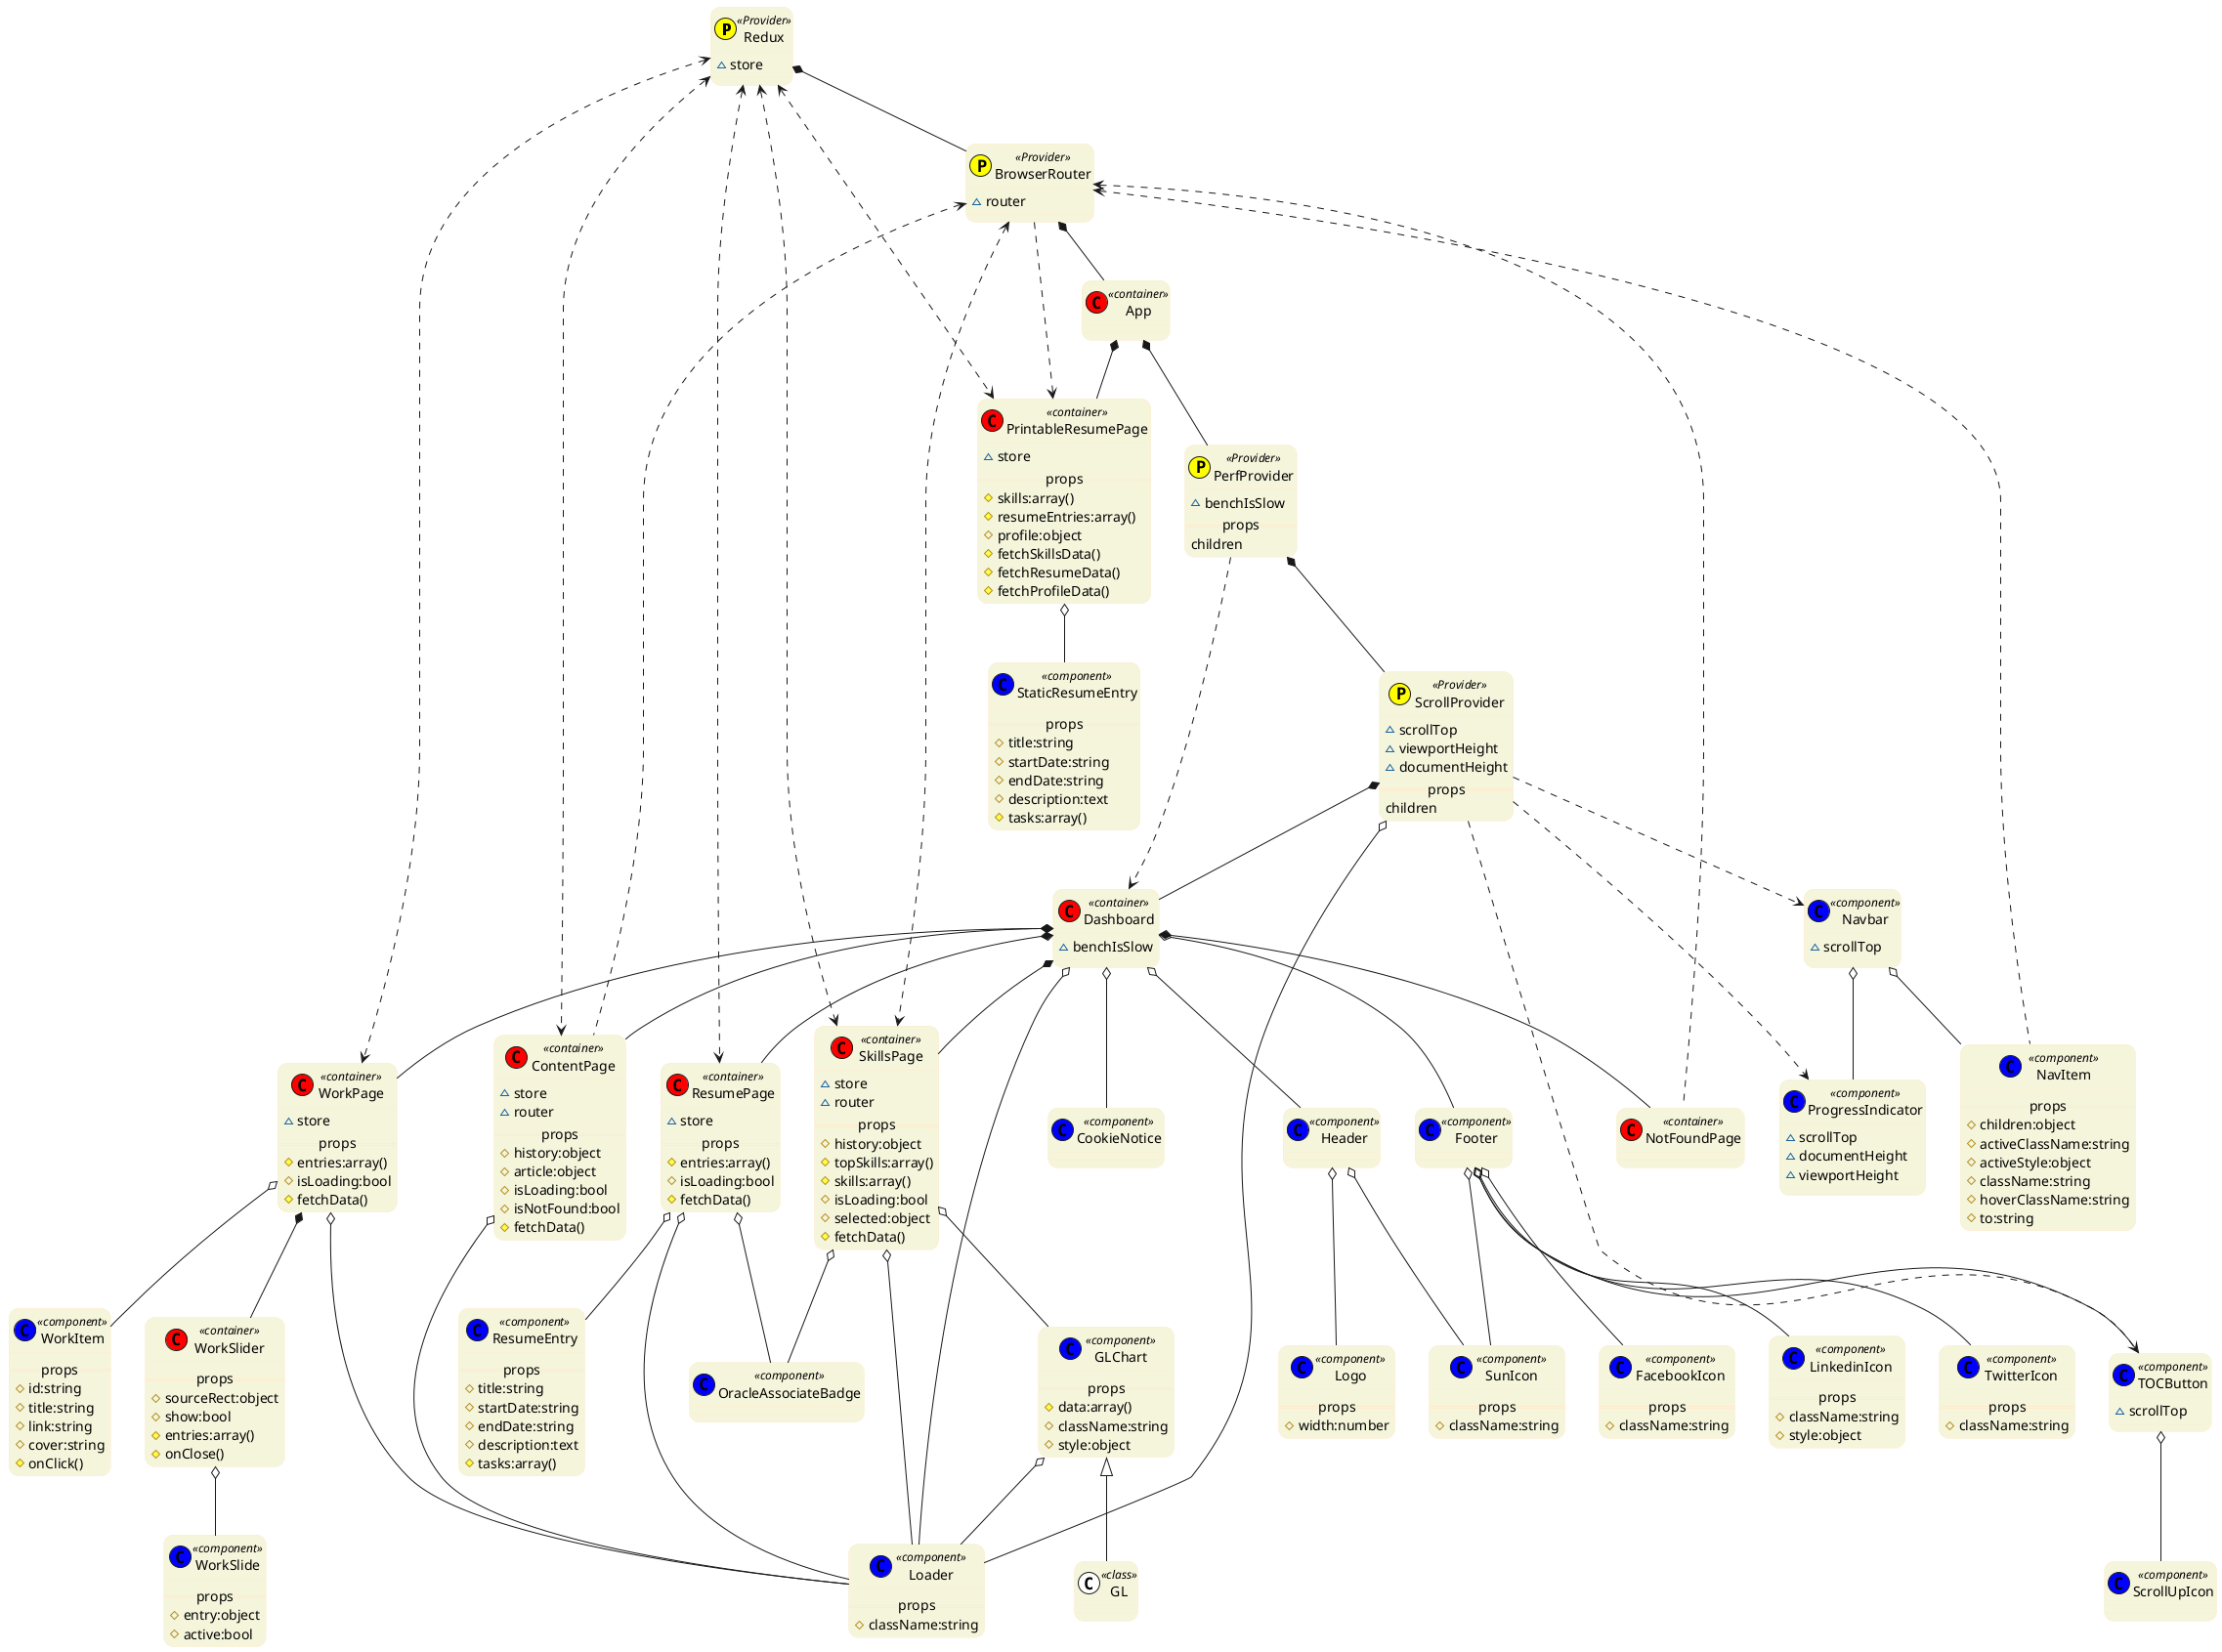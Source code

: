 @startuml name Component Diagram
skinparam roundcorner 20
skinparam class {
    BackgroundColor Beige
    BorderColor BlanchedAlmond
}

class Redux << (P,yellow) Provider>> {
    ~store
}

class BrowserRouter << (P,yellow) Provider>> {
    ~router
}

class PerfProvider << (P,yellow) Provider>> {
    ~benchIsSlow
    ==props==
    children
}

class ScrollProvider << (P,yellow) Provider>> {
    ~scrollTop
    ~viewportHeight
    ~documentHeight
    ==props==
    children
}

class App << (C,red) container>> {

}

class PrintableResumePage << (C,red) container>> {
    ~store
    ==props==
    # skills:array()
    # resumeEntries:array()
    # profile:object
    # fetchSkillsData()
    # fetchResumeData()
    # fetchProfileData()
}

class Dashboard << (C,red) container>> {
    ~benchIsSlow
}

class SkillsPage << (C,red) container>> {
    ~store
    ~router
    ==props==
    # history:object
    # topSkills:array()
    # skills:array()
    # isLoading:bool
    # selected:object
    # fetchData()
}

class WorkPage << (C,red) container>> {
    ~store
    ==props==
    # entries:array()
    # isLoading:bool
    # fetchData()
}

class ResumePage << (C,red) container>> {
    ~store
    ==props==
    # entries:array()
    # isLoading:bool
    # fetchData()
}

class WorkSlider << (C,red) container>> {
    ==props==
    # sourceRect:object
    # show:bool
    # entries:array()
    # onClose()
}

class ContentPage << (C,red) container>> {
    ~store
    ~router
    ==props==
    # history:object
    # article:object
    # isLoading:bool
    # isNotFound:bool
    # fetchData()
}

class NotFoundPage << (C,red) container>> {

}

class StaticResumeEntry << (C,blue) component >> {
    ==props==
    # title:string
    # startDate:string
    # endDate:string
    # description:text
    # tasks:array()
}

class Navbar << (C,blue) component >> {
    ~scrollTop
}

class NavItem << (C,blue) component >> {
    ==props==
    # children:object
    # activeClassName:string
    # activeStyle:object
    # className:string
    # hoverClassName:string
    # to:string
}

class ProgressIndicator << (C,blue) component >> {
    ~scrollTop
    ~documentHeight
    ~viewportHeight
}

class Loader << (C,blue) component >> {
    ==props==
    # className:string
}

class Header << (C,blue) component >> {

}

class SunIcon << (C,blue) component >> {
    ==props==
    # className:string
}

class Logo << (C,blue) component >> {
    ==props==
    # width:number
}

class OracleAssociateBadge << (C,blue) component >> {

}

class GLChart << (C,blue) component >> {
    ==props==
    # data:array()
    # className:string
    # style:object
}

class WorkItem << (C,blue) component >> {
    ==props==
    # id:string
    # title:string
    # link:string
    # cover:string
    # onClick()
}

class WorkSlide << (C,blue) component >> {
    ==props==
    # entry:object
    # active:bool
}

class ResumeEntry << (C,blue) component >> {
    ==props==
    # title:string
    # startDate:string
    # endDate:string
    # description:text
    # tasks:array()
}

class Footer << (C,blue) component >> {

}

class TOCButton << (C,blue) component >> {
    ~scrollTop
}

class TwitterIcon << (C,blue) component >> {
    ==props==
    # className:string
}

class FacebookIcon << (C,blue) component >> {
    ==props==
    # className:string
}

class LinkedinIcon << (C,blue) component >> {
    ==props==
    # className:string
    # style:object
}

class CookieNotice << (C,blue) component >> {

}

class ScrollUpIcon << (C,blue) component >> {

}

class GL << (C,white) class >> {

}

Redux *-- BrowserRouter
BrowserRouter *-- App
App *-- PerfProvider
PerfProvider *-- ScrollProvider

Redux <..> PrintableResumePage
Redux <..> SkillsPage
Redux <..> WorkPage
Redux <..> ResumePage
Redux <..> ContentPage

App *-- PrintableResumePage

PerfProvider ..> Dashboard

ScrollProvider ..> Navbar
ScrollProvider ..> ProgressIndicator
ScrollProvider o-- Loader
ScrollProvider *-- Dashboard
ScrollProvider ..> TOCButton

PrintableResumePage o-- StaticResumeEntry

Navbar o-- NavItem
Navbar o-- ProgressIndicator

Dashboard o-- Loader
Dashboard o-- Header
Dashboard *-- SkillsPage
Dashboard *-- WorkPage
Dashboard *-- ResumePage
Dashboard *-- ContentPage
Dashboard *-- NotFoundPage
Dashboard o-- Footer
Dashboard o-- CookieNotice

Header o-- SunIcon
Header o-- Logo

SkillsPage o-- Loader
SkillsPage o-- OracleAssociateBadge
SkillsPage o-- GLChart

GLChart o-- Loader
GLChart <|-- GL

WorkPage o-- Loader
WorkPage o-- WorkItem
WorkPage *-- WorkSlider

ResumePage o-- Loader
ResumePage o-- OracleAssociateBadge
ResumePage o-- ResumeEntry

WorkSlider o-- WorkSlide

ContentPage o-- Loader

Footer o-- SunIcon
Footer o-- TOCButton
Footer o-- TwitterIcon
Footer o-- FacebookIcon
Footer o-- LinkedinIcon

TOCButton o-- ScrollUpIcon

BrowserRouter ..> PrintableResumePage
BrowserRouter <.. NavItem
BrowserRouter <..> SkillsPage
BrowserRouter <.. ContentPage
BrowserRouter <.. NotFoundPage

@enduml
